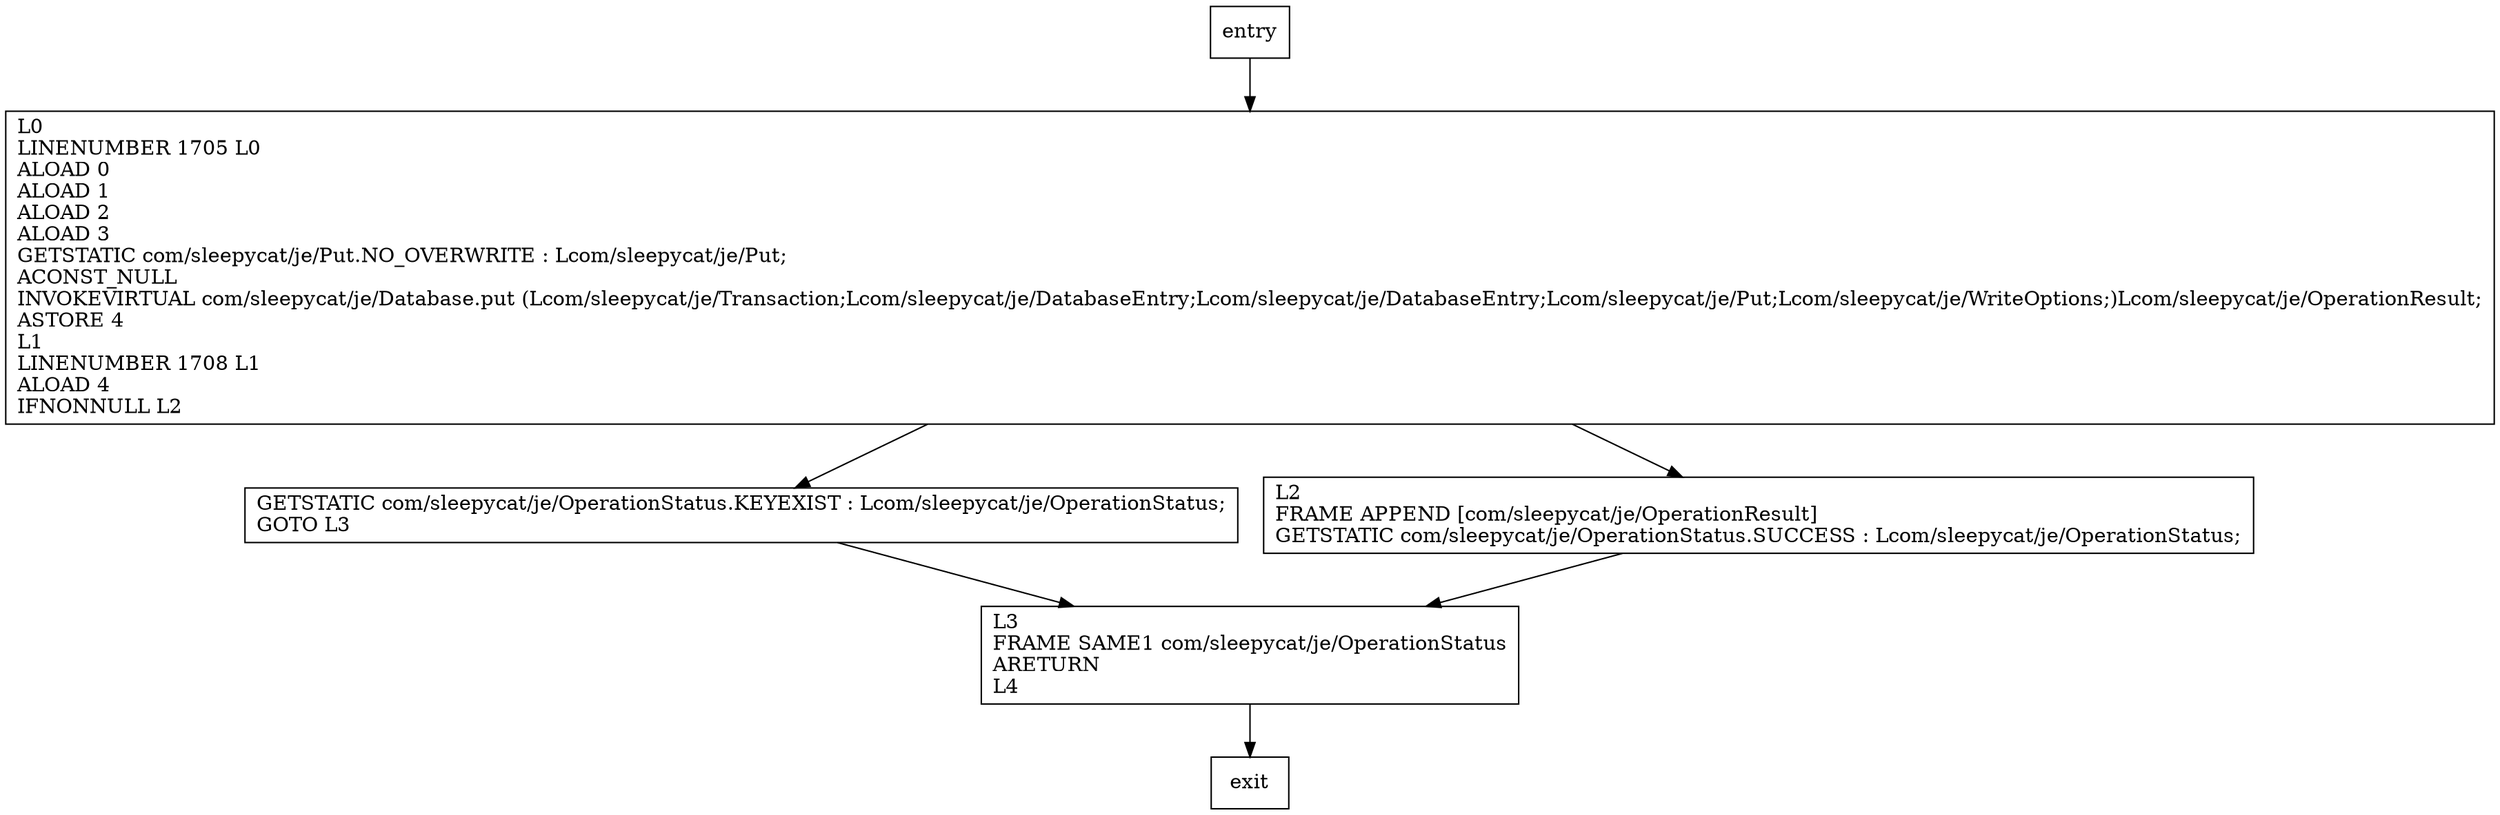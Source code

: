 digraph putNoOverwrite {
node [shape=record];
1698981925 [label="L3\lFRAME SAME1 com/sleepycat/je/OperationStatus\lARETURN\lL4\l"];
1058126937 [label="GETSTATIC com/sleepycat/je/OperationStatus.KEYEXIST : Lcom/sleepycat/je/OperationStatus;\lGOTO L3\l"];
283331536 [label="L0\lLINENUMBER 1705 L0\lALOAD 0\lALOAD 1\lALOAD 2\lALOAD 3\lGETSTATIC com/sleepycat/je/Put.NO_OVERWRITE : Lcom/sleepycat/je/Put;\lACONST_NULL\lINVOKEVIRTUAL com/sleepycat/je/Database.put (Lcom/sleepycat/je/Transaction;Lcom/sleepycat/je/DatabaseEntry;Lcom/sleepycat/je/DatabaseEntry;Lcom/sleepycat/je/Put;Lcom/sleepycat/je/WriteOptions;)Lcom/sleepycat/je/OperationResult;\lASTORE 4\lL1\lLINENUMBER 1708 L1\lALOAD 4\lIFNONNULL L2\l"];
1708976904 [label="L2\lFRAME APPEND [com/sleepycat/je/OperationResult]\lGETSTATIC com/sleepycat/je/OperationStatus.SUCCESS : Lcom/sleepycat/je/OperationStatus;\l"];
entry;
exit;
1698981925 -> exit
entry -> 283331536
1058126937 -> 1698981925
283331536 -> 1058126937
283331536 -> 1708976904
1708976904 -> 1698981925
}
